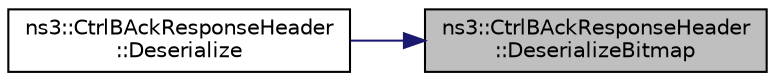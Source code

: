 digraph "ns3::CtrlBAckResponseHeader::DeserializeBitmap"
{
 // LATEX_PDF_SIZE
  edge [fontname="Helvetica",fontsize="10",labelfontname="Helvetica",labelfontsize="10"];
  node [fontname="Helvetica",fontsize="10",shape=record];
  rankdir="RL";
  Node1 [label="ns3::CtrlBAckResponseHeader\l::DeserializeBitmap",height=0.2,width=0.4,color="black", fillcolor="grey75", style="filled", fontcolor="black",tooltip="Deserialize bitmap from the given buffer."];
  Node1 -> Node2 [dir="back",color="midnightblue",fontsize="10",style="solid",fontname="Helvetica"];
  Node2 [label="ns3::CtrlBAckResponseHeader\l::Deserialize",height=0.2,width=0.4,color="black", fillcolor="white", style="filled",URL="$classns3_1_1_ctrl_b_ack_response_header.html#ab970e4b1ec29e06bcfb79886506a0f9a",tooltip=" "];
}
